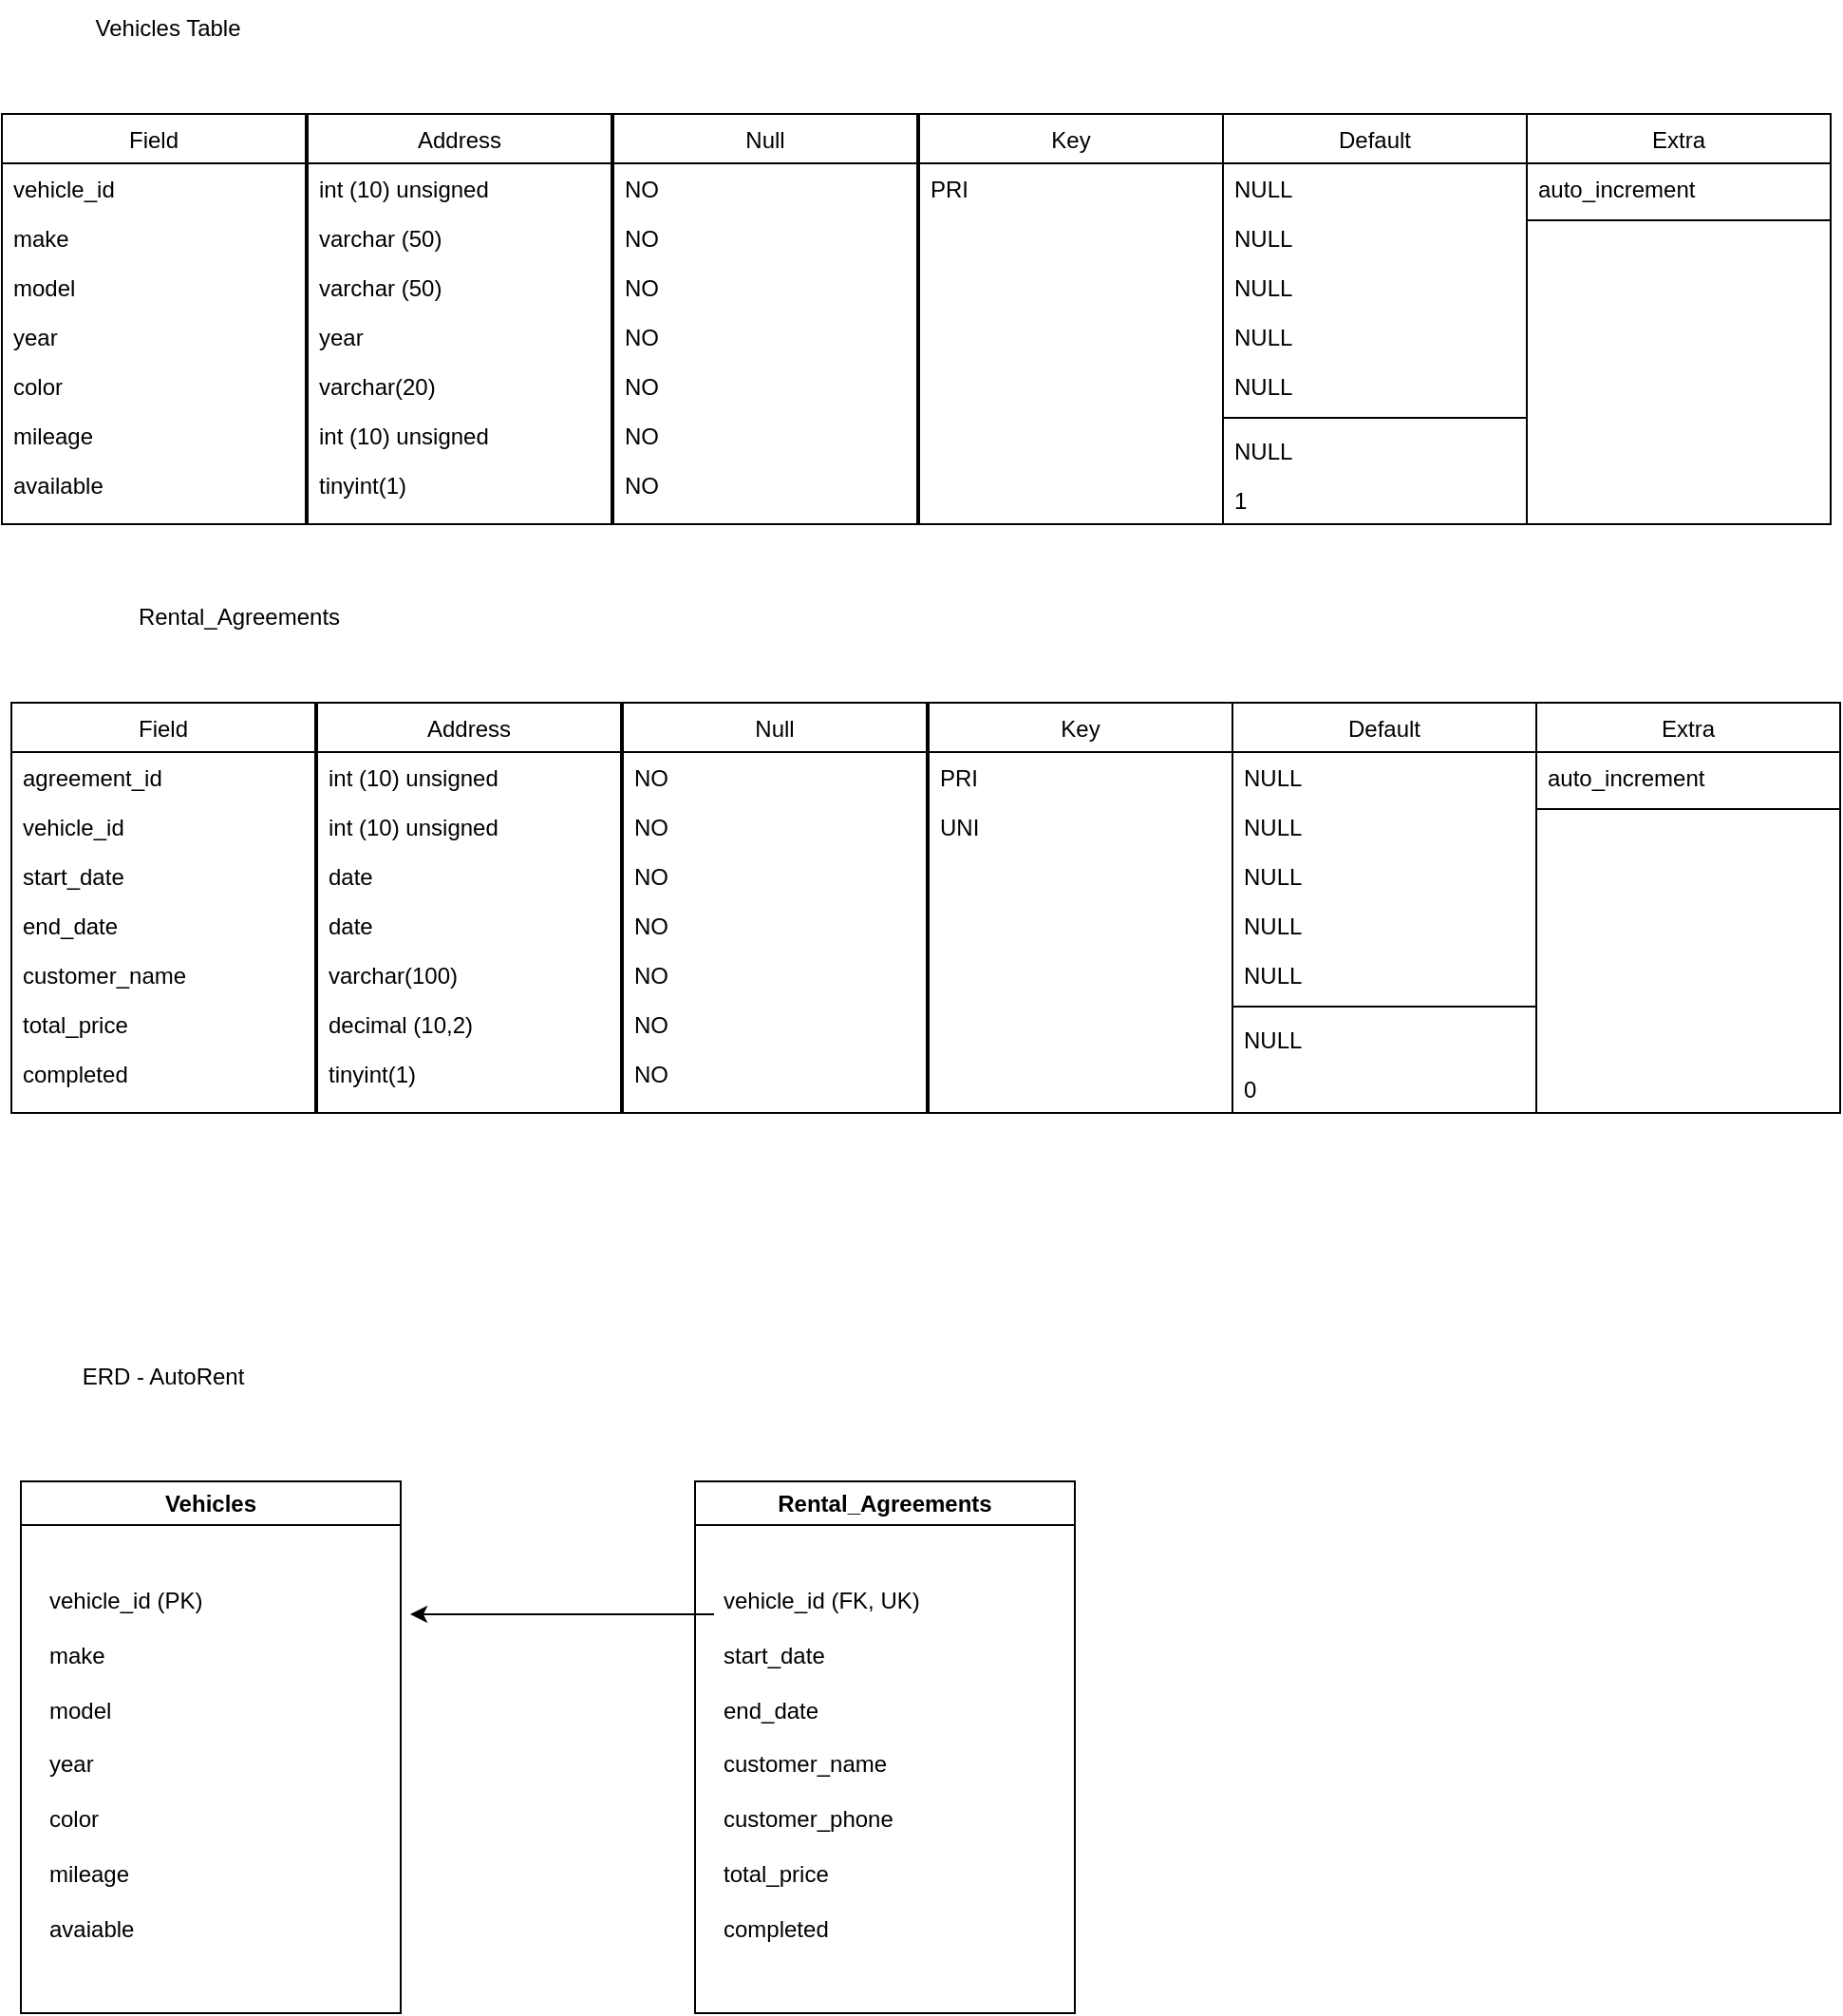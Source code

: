<mxfile version="24.5.4" type="github">
  <diagram id="C5RBs43oDa-KdzZeNtuy" name="Page-1">
    <mxGraphModel dx="660" dy="493" grid="1" gridSize="10" guides="1" tooltips="1" connect="1" arrows="1" fold="1" page="1" pageScale="1" pageWidth="827" pageHeight="1169" math="0" shadow="0">
      <root>
        <mxCell id="WIyWlLk6GJQsqaUBKTNV-0" />
        <mxCell id="WIyWlLk6GJQsqaUBKTNV-1" parent="WIyWlLk6GJQsqaUBKTNV-0" />
        <mxCell id="zkfFHV4jXpPFQw0GAbJ--17" value="Field" style="swimlane;fontStyle=0;align=center;verticalAlign=top;childLayout=stackLayout;horizontal=1;startSize=26;horizontalStack=0;resizeParent=1;resizeLast=0;collapsible=1;marginBottom=0;rounded=0;shadow=0;strokeWidth=1;" parent="WIyWlLk6GJQsqaUBKTNV-1" vertex="1">
          <mxGeometry x="45" y="120" width="160" height="216" as="geometry">
            <mxRectangle x="550" y="140" width="160" height="26" as="alternateBounds" />
          </mxGeometry>
        </mxCell>
        <mxCell id="zkfFHV4jXpPFQw0GAbJ--18" value="vehicle_id" style="text;align=left;verticalAlign=top;spacingLeft=4;spacingRight=4;overflow=hidden;rotatable=0;points=[[0,0.5],[1,0.5]];portConstraint=eastwest;" parent="zkfFHV4jXpPFQw0GAbJ--17" vertex="1">
          <mxGeometry y="26" width="160" height="26" as="geometry" />
        </mxCell>
        <mxCell id="zkfFHV4jXpPFQw0GAbJ--19" value="make" style="text;align=left;verticalAlign=top;spacingLeft=4;spacingRight=4;overflow=hidden;rotatable=0;points=[[0,0.5],[1,0.5]];portConstraint=eastwest;rounded=0;shadow=0;html=0;" parent="zkfFHV4jXpPFQw0GAbJ--17" vertex="1">
          <mxGeometry y="52" width="160" height="26" as="geometry" />
        </mxCell>
        <mxCell id="zkfFHV4jXpPFQw0GAbJ--20" value="model" style="text;align=left;verticalAlign=top;spacingLeft=4;spacingRight=4;overflow=hidden;rotatable=0;points=[[0,0.5],[1,0.5]];portConstraint=eastwest;rounded=0;shadow=0;html=0;" parent="zkfFHV4jXpPFQw0GAbJ--17" vertex="1">
          <mxGeometry y="78" width="160" height="26" as="geometry" />
        </mxCell>
        <mxCell id="zkfFHV4jXpPFQw0GAbJ--21" value="year" style="text;align=left;verticalAlign=top;spacingLeft=4;spacingRight=4;overflow=hidden;rotatable=0;points=[[0,0.5],[1,0.5]];portConstraint=eastwest;rounded=0;shadow=0;html=0;" parent="zkfFHV4jXpPFQw0GAbJ--17" vertex="1">
          <mxGeometry y="104" width="160" height="26" as="geometry" />
        </mxCell>
        <mxCell id="zkfFHV4jXpPFQw0GAbJ--22" value="color" style="text;align=left;verticalAlign=top;spacingLeft=4;spacingRight=4;overflow=hidden;rotatable=0;points=[[0,0.5],[1,0.5]];portConstraint=eastwest;rounded=0;shadow=0;html=0;" parent="zkfFHV4jXpPFQw0GAbJ--17" vertex="1">
          <mxGeometry y="130" width="160" height="26" as="geometry" />
        </mxCell>
        <mxCell id="zkfFHV4jXpPFQw0GAbJ--24" value="mileage" style="text;align=left;verticalAlign=top;spacingLeft=4;spacingRight=4;overflow=hidden;rotatable=0;points=[[0,0.5],[1,0.5]];portConstraint=eastwest;" parent="zkfFHV4jXpPFQw0GAbJ--17" vertex="1">
          <mxGeometry y="156" width="160" height="26" as="geometry" />
        </mxCell>
        <mxCell id="zkfFHV4jXpPFQw0GAbJ--25" value="available" style="text;align=left;verticalAlign=top;spacingLeft=4;spacingRight=4;overflow=hidden;rotatable=0;points=[[0,0.5],[1,0.5]];portConstraint=eastwest;" parent="zkfFHV4jXpPFQw0GAbJ--17" vertex="1">
          <mxGeometry y="182" width="160" height="26" as="geometry" />
        </mxCell>
        <mxCell id="qn1xUpSVRZ9ahcpuOPzZ-0" value="Address" style="swimlane;fontStyle=0;align=center;verticalAlign=top;childLayout=stackLayout;horizontal=1;startSize=26;horizontalStack=0;resizeParent=1;resizeLast=0;collapsible=1;marginBottom=0;rounded=0;shadow=0;strokeWidth=1;" vertex="1" parent="WIyWlLk6GJQsqaUBKTNV-1">
          <mxGeometry x="206" y="120" width="160" height="216" as="geometry">
            <mxRectangle x="550" y="140" width="160" height="26" as="alternateBounds" />
          </mxGeometry>
        </mxCell>
        <mxCell id="qn1xUpSVRZ9ahcpuOPzZ-1" value="int (10) unsigned" style="text;align=left;verticalAlign=top;spacingLeft=4;spacingRight=4;overflow=hidden;rotatable=0;points=[[0,0.5],[1,0.5]];portConstraint=eastwest;" vertex="1" parent="qn1xUpSVRZ9ahcpuOPzZ-0">
          <mxGeometry y="26" width="160" height="26" as="geometry" />
        </mxCell>
        <mxCell id="qn1xUpSVRZ9ahcpuOPzZ-2" value="varchar (50)" style="text;align=left;verticalAlign=top;spacingLeft=4;spacingRight=4;overflow=hidden;rotatable=0;points=[[0,0.5],[1,0.5]];portConstraint=eastwest;rounded=0;shadow=0;html=0;" vertex="1" parent="qn1xUpSVRZ9ahcpuOPzZ-0">
          <mxGeometry y="52" width="160" height="26" as="geometry" />
        </mxCell>
        <mxCell id="qn1xUpSVRZ9ahcpuOPzZ-3" value="varchar (50)" style="text;align=left;verticalAlign=top;spacingLeft=4;spacingRight=4;overflow=hidden;rotatable=0;points=[[0,0.5],[1,0.5]];portConstraint=eastwest;rounded=0;shadow=0;html=0;" vertex="1" parent="qn1xUpSVRZ9ahcpuOPzZ-0">
          <mxGeometry y="78" width="160" height="26" as="geometry" />
        </mxCell>
        <mxCell id="qn1xUpSVRZ9ahcpuOPzZ-4" value="year" style="text;align=left;verticalAlign=top;spacingLeft=4;spacingRight=4;overflow=hidden;rotatable=0;points=[[0,0.5],[1,0.5]];portConstraint=eastwest;rounded=0;shadow=0;html=0;" vertex="1" parent="qn1xUpSVRZ9ahcpuOPzZ-0">
          <mxGeometry y="104" width="160" height="26" as="geometry" />
        </mxCell>
        <mxCell id="qn1xUpSVRZ9ahcpuOPzZ-5" value="varchar(20)" style="text;align=left;verticalAlign=top;spacingLeft=4;spacingRight=4;overflow=hidden;rotatable=0;points=[[0,0.5],[1,0.5]];portConstraint=eastwest;rounded=0;shadow=0;html=0;" vertex="1" parent="qn1xUpSVRZ9ahcpuOPzZ-0">
          <mxGeometry y="130" width="160" height="26" as="geometry" />
        </mxCell>
        <mxCell id="qn1xUpSVRZ9ahcpuOPzZ-7" value="int (10) unsigned" style="text;align=left;verticalAlign=top;spacingLeft=4;spacingRight=4;overflow=hidden;rotatable=0;points=[[0,0.5],[1,0.5]];portConstraint=eastwest;" vertex="1" parent="qn1xUpSVRZ9ahcpuOPzZ-0">
          <mxGeometry y="156" width="160" height="26" as="geometry" />
        </mxCell>
        <mxCell id="qn1xUpSVRZ9ahcpuOPzZ-8" value="tinyint(1)" style="text;align=left;verticalAlign=top;spacingLeft=4;spacingRight=4;overflow=hidden;rotatable=0;points=[[0,0.5],[1,0.5]];portConstraint=eastwest;" vertex="1" parent="qn1xUpSVRZ9ahcpuOPzZ-0">
          <mxGeometry y="182" width="160" height="26" as="geometry" />
        </mxCell>
        <mxCell id="qn1xUpSVRZ9ahcpuOPzZ-9" value="Null" style="swimlane;fontStyle=0;align=center;verticalAlign=top;childLayout=stackLayout;horizontal=1;startSize=26;horizontalStack=0;resizeParent=1;resizeLast=0;collapsible=1;marginBottom=0;rounded=0;shadow=0;strokeWidth=1;" vertex="1" parent="WIyWlLk6GJQsqaUBKTNV-1">
          <mxGeometry x="367" y="120" width="160" height="216" as="geometry">
            <mxRectangle x="550" y="140" width="160" height="26" as="alternateBounds" />
          </mxGeometry>
        </mxCell>
        <mxCell id="qn1xUpSVRZ9ahcpuOPzZ-10" value="NO" style="text;align=left;verticalAlign=top;spacingLeft=4;spacingRight=4;overflow=hidden;rotatable=0;points=[[0,0.5],[1,0.5]];portConstraint=eastwest;" vertex="1" parent="qn1xUpSVRZ9ahcpuOPzZ-9">
          <mxGeometry y="26" width="160" height="26" as="geometry" />
        </mxCell>
        <mxCell id="qn1xUpSVRZ9ahcpuOPzZ-12" value="NO" style="text;align=left;verticalAlign=top;spacingLeft=4;spacingRight=4;overflow=hidden;rotatable=0;points=[[0,0.5],[1,0.5]];portConstraint=eastwest;rounded=0;shadow=0;html=0;" vertex="1" parent="qn1xUpSVRZ9ahcpuOPzZ-9">
          <mxGeometry y="52" width="160" height="26" as="geometry" />
        </mxCell>
        <mxCell id="qn1xUpSVRZ9ahcpuOPzZ-13" value="NO" style="text;align=left;verticalAlign=top;spacingLeft=4;spacingRight=4;overflow=hidden;rotatable=0;points=[[0,0.5],[1,0.5]];portConstraint=eastwest;rounded=0;shadow=0;html=0;" vertex="1" parent="qn1xUpSVRZ9ahcpuOPzZ-9">
          <mxGeometry y="78" width="160" height="26" as="geometry" />
        </mxCell>
        <mxCell id="qn1xUpSVRZ9ahcpuOPzZ-14" value="NO" style="text;align=left;verticalAlign=top;spacingLeft=4;spacingRight=4;overflow=hidden;rotatable=0;points=[[0,0.5],[1,0.5]];portConstraint=eastwest;rounded=0;shadow=0;html=0;" vertex="1" parent="qn1xUpSVRZ9ahcpuOPzZ-9">
          <mxGeometry y="104" width="160" height="26" as="geometry" />
        </mxCell>
        <mxCell id="qn1xUpSVRZ9ahcpuOPzZ-17" value="NO" style="text;align=left;verticalAlign=top;spacingLeft=4;spacingRight=4;overflow=hidden;rotatable=0;points=[[0,0.5],[1,0.5]];portConstraint=eastwest;" vertex="1" parent="qn1xUpSVRZ9ahcpuOPzZ-9">
          <mxGeometry y="130" width="160" height="26" as="geometry" />
        </mxCell>
        <mxCell id="qn1xUpSVRZ9ahcpuOPzZ-16" value="NO" style="text;align=left;verticalAlign=top;spacingLeft=4;spacingRight=4;overflow=hidden;rotatable=0;points=[[0,0.5],[1,0.5]];portConstraint=eastwest;" vertex="1" parent="qn1xUpSVRZ9ahcpuOPzZ-9">
          <mxGeometry y="156" width="160" height="26" as="geometry" />
        </mxCell>
        <mxCell id="qn1xUpSVRZ9ahcpuOPzZ-46" value="NO" style="text;align=left;verticalAlign=top;spacingLeft=4;spacingRight=4;overflow=hidden;rotatable=0;points=[[0,0.5],[1,0.5]];portConstraint=eastwest;" vertex="1" parent="qn1xUpSVRZ9ahcpuOPzZ-9">
          <mxGeometry y="182" width="160" height="26" as="geometry" />
        </mxCell>
        <mxCell id="qn1xUpSVRZ9ahcpuOPzZ-18" value="Key" style="swimlane;fontStyle=0;align=center;verticalAlign=top;childLayout=stackLayout;horizontal=1;startSize=26;horizontalStack=0;resizeParent=1;resizeLast=0;collapsible=1;marginBottom=0;rounded=0;shadow=0;strokeWidth=1;" vertex="1" parent="WIyWlLk6GJQsqaUBKTNV-1">
          <mxGeometry x="528" y="120" width="160" height="216" as="geometry">
            <mxRectangle x="550" y="140" width="160" height="26" as="alternateBounds" />
          </mxGeometry>
        </mxCell>
        <mxCell id="qn1xUpSVRZ9ahcpuOPzZ-19" value="PRI" style="text;align=left;verticalAlign=top;spacingLeft=4;spacingRight=4;overflow=hidden;rotatable=0;points=[[0,0.5],[1,0.5]];portConstraint=eastwest;" vertex="1" parent="qn1xUpSVRZ9ahcpuOPzZ-18">
          <mxGeometry y="26" width="160" height="26" as="geometry" />
        </mxCell>
        <mxCell id="qn1xUpSVRZ9ahcpuOPzZ-27" value="Default" style="swimlane;fontStyle=0;align=center;verticalAlign=top;childLayout=stackLayout;horizontal=1;startSize=26;horizontalStack=0;resizeParent=1;resizeLast=0;collapsible=1;marginBottom=0;rounded=0;shadow=0;strokeWidth=1;" vertex="1" parent="WIyWlLk6GJQsqaUBKTNV-1">
          <mxGeometry x="688" y="120" width="160" height="216" as="geometry">
            <mxRectangle x="550" y="140" width="160" height="26" as="alternateBounds" />
          </mxGeometry>
        </mxCell>
        <mxCell id="qn1xUpSVRZ9ahcpuOPzZ-28" value="NULL" style="text;align=left;verticalAlign=top;spacingLeft=4;spacingRight=4;overflow=hidden;rotatable=0;points=[[0,0.5],[1,0.5]];portConstraint=eastwest;" vertex="1" parent="qn1xUpSVRZ9ahcpuOPzZ-27">
          <mxGeometry y="26" width="160" height="26" as="geometry" />
        </mxCell>
        <mxCell id="qn1xUpSVRZ9ahcpuOPzZ-29" value="NULL" style="text;align=left;verticalAlign=top;spacingLeft=4;spacingRight=4;overflow=hidden;rotatable=0;points=[[0,0.5],[1,0.5]];portConstraint=eastwest;rounded=0;shadow=0;html=0;" vertex="1" parent="qn1xUpSVRZ9ahcpuOPzZ-27">
          <mxGeometry y="52" width="160" height="26" as="geometry" />
        </mxCell>
        <mxCell id="qn1xUpSVRZ9ahcpuOPzZ-30" value="NULL" style="text;align=left;verticalAlign=top;spacingLeft=4;spacingRight=4;overflow=hidden;rotatable=0;points=[[0,0.5],[1,0.5]];portConstraint=eastwest;rounded=0;shadow=0;html=0;" vertex="1" parent="qn1xUpSVRZ9ahcpuOPzZ-27">
          <mxGeometry y="78" width="160" height="26" as="geometry" />
        </mxCell>
        <mxCell id="qn1xUpSVRZ9ahcpuOPzZ-31" value="NULL" style="text;align=left;verticalAlign=top;spacingLeft=4;spacingRight=4;overflow=hidden;rotatable=0;points=[[0,0.5],[1,0.5]];portConstraint=eastwest;rounded=0;shadow=0;html=0;" vertex="1" parent="qn1xUpSVRZ9ahcpuOPzZ-27">
          <mxGeometry y="104" width="160" height="26" as="geometry" />
        </mxCell>
        <mxCell id="qn1xUpSVRZ9ahcpuOPzZ-32" value="NULL" style="text;align=left;verticalAlign=top;spacingLeft=4;spacingRight=4;overflow=hidden;rotatable=0;points=[[0,0.5],[1,0.5]];portConstraint=eastwest;rounded=0;shadow=0;html=0;" vertex="1" parent="qn1xUpSVRZ9ahcpuOPzZ-27">
          <mxGeometry y="130" width="160" height="26" as="geometry" />
        </mxCell>
        <mxCell id="qn1xUpSVRZ9ahcpuOPzZ-33" value="" style="line;html=1;strokeWidth=1;align=left;verticalAlign=middle;spacingTop=-1;spacingLeft=3;spacingRight=3;rotatable=0;labelPosition=right;points=[];portConstraint=eastwest;" vertex="1" parent="qn1xUpSVRZ9ahcpuOPzZ-27">
          <mxGeometry y="156" width="160" height="8" as="geometry" />
        </mxCell>
        <mxCell id="qn1xUpSVRZ9ahcpuOPzZ-34" value="NULL" style="text;align=left;verticalAlign=top;spacingLeft=4;spacingRight=4;overflow=hidden;rotatable=0;points=[[0,0.5],[1,0.5]];portConstraint=eastwest;" vertex="1" parent="qn1xUpSVRZ9ahcpuOPzZ-27">
          <mxGeometry y="164" width="160" height="26" as="geometry" />
        </mxCell>
        <mxCell id="qn1xUpSVRZ9ahcpuOPzZ-35" value="1" style="text;align=left;verticalAlign=top;spacingLeft=4;spacingRight=4;overflow=hidden;rotatable=0;points=[[0,0.5],[1,0.5]];portConstraint=eastwest;" vertex="1" parent="qn1xUpSVRZ9ahcpuOPzZ-27">
          <mxGeometry y="190" width="160" height="26" as="geometry" />
        </mxCell>
        <mxCell id="qn1xUpSVRZ9ahcpuOPzZ-36" value="Extra" style="swimlane;fontStyle=0;align=center;verticalAlign=top;childLayout=stackLayout;horizontal=1;startSize=26;horizontalStack=0;resizeParent=1;resizeLast=0;collapsible=1;marginBottom=0;rounded=0;shadow=0;strokeWidth=1;" vertex="1" parent="WIyWlLk6GJQsqaUBKTNV-1">
          <mxGeometry x="848" y="120" width="160" height="216" as="geometry">
            <mxRectangle x="550" y="140" width="160" height="26" as="alternateBounds" />
          </mxGeometry>
        </mxCell>
        <mxCell id="qn1xUpSVRZ9ahcpuOPzZ-37" value="auto_increment" style="text;align=left;verticalAlign=top;spacingLeft=4;spacingRight=4;overflow=hidden;rotatable=0;points=[[0,0.5],[1,0.5]];portConstraint=eastwest;" vertex="1" parent="qn1xUpSVRZ9ahcpuOPzZ-36">
          <mxGeometry y="26" width="160" height="26" as="geometry" />
        </mxCell>
        <mxCell id="qn1xUpSVRZ9ahcpuOPzZ-42" value="" style="line;html=1;strokeWidth=1;align=left;verticalAlign=middle;spacingTop=-1;spacingLeft=3;spacingRight=3;rotatable=0;labelPosition=right;points=[];portConstraint=eastwest;" vertex="1" parent="qn1xUpSVRZ9ahcpuOPzZ-36">
          <mxGeometry y="52" width="160" height="8" as="geometry" />
        </mxCell>
        <mxCell id="qn1xUpSVRZ9ahcpuOPzZ-47" value="Vehicles Table" style="text;html=1;align=center;verticalAlign=middle;whiteSpace=wrap;rounded=0;" vertex="1" parent="WIyWlLk6GJQsqaUBKTNV-1">
          <mxGeometry x="45" y="60" width="175" height="30" as="geometry" />
        </mxCell>
        <mxCell id="qn1xUpSVRZ9ahcpuOPzZ-48" value="Rental_Agreements" style="text;html=1;align=center;verticalAlign=middle;whiteSpace=wrap;rounded=0;" vertex="1" parent="WIyWlLk6GJQsqaUBKTNV-1">
          <mxGeometry x="50" y="370" width="240" height="30" as="geometry" />
        </mxCell>
        <mxCell id="qn1xUpSVRZ9ahcpuOPzZ-49" value="Field" style="swimlane;fontStyle=0;align=center;verticalAlign=top;childLayout=stackLayout;horizontal=1;startSize=26;horizontalStack=0;resizeParent=1;resizeLast=0;collapsible=1;marginBottom=0;rounded=0;shadow=0;strokeWidth=1;" vertex="1" parent="WIyWlLk6GJQsqaUBKTNV-1">
          <mxGeometry x="50" y="430" width="160" height="216" as="geometry">
            <mxRectangle x="550" y="140" width="160" height="26" as="alternateBounds" />
          </mxGeometry>
        </mxCell>
        <mxCell id="qn1xUpSVRZ9ahcpuOPzZ-50" value="agreement_id" style="text;align=left;verticalAlign=top;spacingLeft=4;spacingRight=4;overflow=hidden;rotatable=0;points=[[0,0.5],[1,0.5]];portConstraint=eastwest;" vertex="1" parent="qn1xUpSVRZ9ahcpuOPzZ-49">
          <mxGeometry y="26" width="160" height="26" as="geometry" />
        </mxCell>
        <mxCell id="qn1xUpSVRZ9ahcpuOPzZ-51" value="vehicle_id" style="text;align=left;verticalAlign=top;spacingLeft=4;spacingRight=4;overflow=hidden;rotatable=0;points=[[0,0.5],[1,0.5]];portConstraint=eastwest;rounded=0;shadow=0;html=0;" vertex="1" parent="qn1xUpSVRZ9ahcpuOPzZ-49">
          <mxGeometry y="52" width="160" height="26" as="geometry" />
        </mxCell>
        <mxCell id="qn1xUpSVRZ9ahcpuOPzZ-52" value="start_date" style="text;align=left;verticalAlign=top;spacingLeft=4;spacingRight=4;overflow=hidden;rotatable=0;points=[[0,0.5],[1,0.5]];portConstraint=eastwest;rounded=0;shadow=0;html=0;" vertex="1" parent="qn1xUpSVRZ9ahcpuOPzZ-49">
          <mxGeometry y="78" width="160" height="26" as="geometry" />
        </mxCell>
        <mxCell id="qn1xUpSVRZ9ahcpuOPzZ-53" value="end_date" style="text;align=left;verticalAlign=top;spacingLeft=4;spacingRight=4;overflow=hidden;rotatable=0;points=[[0,0.5],[1,0.5]];portConstraint=eastwest;rounded=0;shadow=0;html=0;" vertex="1" parent="qn1xUpSVRZ9ahcpuOPzZ-49">
          <mxGeometry y="104" width="160" height="26" as="geometry" />
        </mxCell>
        <mxCell id="qn1xUpSVRZ9ahcpuOPzZ-54" value="customer_name" style="text;align=left;verticalAlign=top;spacingLeft=4;spacingRight=4;overflow=hidden;rotatable=0;points=[[0,0.5],[1,0.5]];portConstraint=eastwest;rounded=0;shadow=0;html=0;" vertex="1" parent="qn1xUpSVRZ9ahcpuOPzZ-49">
          <mxGeometry y="130" width="160" height="26" as="geometry" />
        </mxCell>
        <mxCell id="qn1xUpSVRZ9ahcpuOPzZ-56" value="total_price" style="text;align=left;verticalAlign=top;spacingLeft=4;spacingRight=4;overflow=hidden;rotatable=0;points=[[0,0.5],[1,0.5]];portConstraint=eastwest;" vertex="1" parent="qn1xUpSVRZ9ahcpuOPzZ-49">
          <mxGeometry y="156" width="160" height="26" as="geometry" />
        </mxCell>
        <mxCell id="qn1xUpSVRZ9ahcpuOPzZ-57" value="completed" style="text;align=left;verticalAlign=top;spacingLeft=4;spacingRight=4;overflow=hidden;rotatable=0;points=[[0,0.5],[1,0.5]];portConstraint=eastwest;" vertex="1" parent="qn1xUpSVRZ9ahcpuOPzZ-49">
          <mxGeometry y="182" width="160" height="26" as="geometry" />
        </mxCell>
        <mxCell id="qn1xUpSVRZ9ahcpuOPzZ-58" value="Address" style="swimlane;fontStyle=0;align=center;verticalAlign=top;childLayout=stackLayout;horizontal=1;startSize=26;horizontalStack=0;resizeParent=1;resizeLast=0;collapsible=1;marginBottom=0;rounded=0;shadow=0;strokeWidth=1;" vertex="1" parent="WIyWlLk6GJQsqaUBKTNV-1">
          <mxGeometry x="211" y="430" width="160" height="216" as="geometry">
            <mxRectangle x="550" y="140" width="160" height="26" as="alternateBounds" />
          </mxGeometry>
        </mxCell>
        <mxCell id="qn1xUpSVRZ9ahcpuOPzZ-59" value="int (10) unsigned" style="text;align=left;verticalAlign=top;spacingLeft=4;spacingRight=4;overflow=hidden;rotatable=0;points=[[0,0.5],[1,0.5]];portConstraint=eastwest;" vertex="1" parent="qn1xUpSVRZ9ahcpuOPzZ-58">
          <mxGeometry y="26" width="160" height="26" as="geometry" />
        </mxCell>
        <mxCell id="qn1xUpSVRZ9ahcpuOPzZ-60" value="int (10) unsigned" style="text;align=left;verticalAlign=top;spacingLeft=4;spacingRight=4;overflow=hidden;rotatable=0;points=[[0,0.5],[1,0.5]];portConstraint=eastwest;rounded=0;shadow=0;html=0;" vertex="1" parent="qn1xUpSVRZ9ahcpuOPzZ-58">
          <mxGeometry y="52" width="160" height="26" as="geometry" />
        </mxCell>
        <mxCell id="qn1xUpSVRZ9ahcpuOPzZ-61" value="date" style="text;align=left;verticalAlign=top;spacingLeft=4;spacingRight=4;overflow=hidden;rotatable=0;points=[[0,0.5],[1,0.5]];portConstraint=eastwest;rounded=0;shadow=0;html=0;" vertex="1" parent="qn1xUpSVRZ9ahcpuOPzZ-58">
          <mxGeometry y="78" width="160" height="26" as="geometry" />
        </mxCell>
        <mxCell id="qn1xUpSVRZ9ahcpuOPzZ-62" value="date" style="text;align=left;verticalAlign=top;spacingLeft=4;spacingRight=4;overflow=hidden;rotatable=0;points=[[0,0.5],[1,0.5]];portConstraint=eastwest;rounded=0;shadow=0;html=0;" vertex="1" parent="qn1xUpSVRZ9ahcpuOPzZ-58">
          <mxGeometry y="104" width="160" height="26" as="geometry" />
        </mxCell>
        <mxCell id="qn1xUpSVRZ9ahcpuOPzZ-63" value="varchar(100)" style="text;align=left;verticalAlign=top;spacingLeft=4;spacingRight=4;overflow=hidden;rotatable=0;points=[[0,0.5],[1,0.5]];portConstraint=eastwest;rounded=0;shadow=0;html=0;" vertex="1" parent="qn1xUpSVRZ9ahcpuOPzZ-58">
          <mxGeometry y="130" width="160" height="26" as="geometry" />
        </mxCell>
        <mxCell id="qn1xUpSVRZ9ahcpuOPzZ-65" value="decimal (10,2)" style="text;align=left;verticalAlign=top;spacingLeft=4;spacingRight=4;overflow=hidden;rotatable=0;points=[[0,0.5],[1,0.5]];portConstraint=eastwest;" vertex="1" parent="qn1xUpSVRZ9ahcpuOPzZ-58">
          <mxGeometry y="156" width="160" height="26" as="geometry" />
        </mxCell>
        <mxCell id="qn1xUpSVRZ9ahcpuOPzZ-66" value="tinyint(1)" style="text;align=left;verticalAlign=top;spacingLeft=4;spacingRight=4;overflow=hidden;rotatable=0;points=[[0,0.5],[1,0.5]];portConstraint=eastwest;" vertex="1" parent="qn1xUpSVRZ9ahcpuOPzZ-58">
          <mxGeometry y="182" width="160" height="26" as="geometry" />
        </mxCell>
        <mxCell id="qn1xUpSVRZ9ahcpuOPzZ-67" value="Null" style="swimlane;fontStyle=0;align=center;verticalAlign=top;childLayout=stackLayout;horizontal=1;startSize=26;horizontalStack=0;resizeParent=1;resizeLast=0;collapsible=1;marginBottom=0;rounded=0;shadow=0;strokeWidth=1;" vertex="1" parent="WIyWlLk6GJQsqaUBKTNV-1">
          <mxGeometry x="372" y="430" width="160" height="216" as="geometry">
            <mxRectangle x="550" y="140" width="160" height="26" as="alternateBounds" />
          </mxGeometry>
        </mxCell>
        <mxCell id="qn1xUpSVRZ9ahcpuOPzZ-68" value="NO" style="text;align=left;verticalAlign=top;spacingLeft=4;spacingRight=4;overflow=hidden;rotatable=0;points=[[0,0.5],[1,0.5]];portConstraint=eastwest;" vertex="1" parent="qn1xUpSVRZ9ahcpuOPzZ-67">
          <mxGeometry y="26" width="160" height="26" as="geometry" />
        </mxCell>
        <mxCell id="qn1xUpSVRZ9ahcpuOPzZ-69" value="NO" style="text;align=left;verticalAlign=top;spacingLeft=4;spacingRight=4;overflow=hidden;rotatable=0;points=[[0,0.5],[1,0.5]];portConstraint=eastwest;rounded=0;shadow=0;html=0;" vertex="1" parent="qn1xUpSVRZ9ahcpuOPzZ-67">
          <mxGeometry y="52" width="160" height="26" as="geometry" />
        </mxCell>
        <mxCell id="qn1xUpSVRZ9ahcpuOPzZ-70" value="NO" style="text;align=left;verticalAlign=top;spacingLeft=4;spacingRight=4;overflow=hidden;rotatable=0;points=[[0,0.5],[1,0.5]];portConstraint=eastwest;rounded=0;shadow=0;html=0;" vertex="1" parent="qn1xUpSVRZ9ahcpuOPzZ-67">
          <mxGeometry y="78" width="160" height="26" as="geometry" />
        </mxCell>
        <mxCell id="qn1xUpSVRZ9ahcpuOPzZ-71" value="NO" style="text;align=left;verticalAlign=top;spacingLeft=4;spacingRight=4;overflow=hidden;rotatable=0;points=[[0,0.5],[1,0.5]];portConstraint=eastwest;rounded=0;shadow=0;html=0;" vertex="1" parent="qn1xUpSVRZ9ahcpuOPzZ-67">
          <mxGeometry y="104" width="160" height="26" as="geometry" />
        </mxCell>
        <mxCell id="qn1xUpSVRZ9ahcpuOPzZ-73" value="NO" style="text;align=left;verticalAlign=top;spacingLeft=4;spacingRight=4;overflow=hidden;rotatable=0;points=[[0,0.5],[1,0.5]];portConstraint=eastwest;" vertex="1" parent="qn1xUpSVRZ9ahcpuOPzZ-67">
          <mxGeometry y="130" width="160" height="26" as="geometry" />
        </mxCell>
        <mxCell id="qn1xUpSVRZ9ahcpuOPzZ-74" value="NO" style="text;align=left;verticalAlign=top;spacingLeft=4;spacingRight=4;overflow=hidden;rotatable=0;points=[[0,0.5],[1,0.5]];portConstraint=eastwest;" vertex="1" parent="qn1xUpSVRZ9ahcpuOPzZ-67">
          <mxGeometry y="156" width="160" height="26" as="geometry" />
        </mxCell>
        <mxCell id="qn1xUpSVRZ9ahcpuOPzZ-75" value="NO" style="text;align=left;verticalAlign=top;spacingLeft=4;spacingRight=4;overflow=hidden;rotatable=0;points=[[0,0.5],[1,0.5]];portConstraint=eastwest;" vertex="1" parent="qn1xUpSVRZ9ahcpuOPzZ-67">
          <mxGeometry y="182" width="160" height="26" as="geometry" />
        </mxCell>
        <mxCell id="qn1xUpSVRZ9ahcpuOPzZ-76" value="Key" style="swimlane;fontStyle=0;align=center;verticalAlign=top;childLayout=stackLayout;horizontal=1;startSize=26;horizontalStack=0;resizeParent=1;resizeLast=0;collapsible=1;marginBottom=0;rounded=0;shadow=0;strokeWidth=1;" vertex="1" parent="WIyWlLk6GJQsqaUBKTNV-1">
          <mxGeometry x="533" y="430" width="160" height="216" as="geometry">
            <mxRectangle x="550" y="140" width="160" height="26" as="alternateBounds" />
          </mxGeometry>
        </mxCell>
        <mxCell id="qn1xUpSVRZ9ahcpuOPzZ-77" value="PRI" style="text;align=left;verticalAlign=top;spacingLeft=4;spacingRight=4;overflow=hidden;rotatable=0;points=[[0,0.5],[1,0.5]];portConstraint=eastwest;" vertex="1" parent="qn1xUpSVRZ9ahcpuOPzZ-76">
          <mxGeometry y="26" width="160" height="26" as="geometry" />
        </mxCell>
        <mxCell id="qn1xUpSVRZ9ahcpuOPzZ-91" value="UNI" style="text;align=left;verticalAlign=top;spacingLeft=4;spacingRight=4;overflow=hidden;rotatable=0;points=[[0,0.5],[1,0.5]];portConstraint=eastwest;" vertex="1" parent="qn1xUpSVRZ9ahcpuOPzZ-76">
          <mxGeometry y="52" width="160" height="26" as="geometry" />
        </mxCell>
        <mxCell id="qn1xUpSVRZ9ahcpuOPzZ-79" value="Default" style="swimlane;fontStyle=0;align=center;verticalAlign=top;childLayout=stackLayout;horizontal=1;startSize=26;horizontalStack=0;resizeParent=1;resizeLast=0;collapsible=1;marginBottom=0;rounded=0;shadow=0;strokeWidth=1;" vertex="1" parent="WIyWlLk6GJQsqaUBKTNV-1">
          <mxGeometry x="693" y="430" width="160" height="216" as="geometry">
            <mxRectangle x="550" y="140" width="160" height="26" as="alternateBounds" />
          </mxGeometry>
        </mxCell>
        <mxCell id="qn1xUpSVRZ9ahcpuOPzZ-80" value="NULL" style="text;align=left;verticalAlign=top;spacingLeft=4;spacingRight=4;overflow=hidden;rotatable=0;points=[[0,0.5],[1,0.5]];portConstraint=eastwest;" vertex="1" parent="qn1xUpSVRZ9ahcpuOPzZ-79">
          <mxGeometry y="26" width="160" height="26" as="geometry" />
        </mxCell>
        <mxCell id="qn1xUpSVRZ9ahcpuOPzZ-81" value="NULL" style="text;align=left;verticalAlign=top;spacingLeft=4;spacingRight=4;overflow=hidden;rotatable=0;points=[[0,0.5],[1,0.5]];portConstraint=eastwest;rounded=0;shadow=0;html=0;" vertex="1" parent="qn1xUpSVRZ9ahcpuOPzZ-79">
          <mxGeometry y="52" width="160" height="26" as="geometry" />
        </mxCell>
        <mxCell id="qn1xUpSVRZ9ahcpuOPzZ-82" value="NULL" style="text;align=left;verticalAlign=top;spacingLeft=4;spacingRight=4;overflow=hidden;rotatable=0;points=[[0,0.5],[1,0.5]];portConstraint=eastwest;rounded=0;shadow=0;html=0;" vertex="1" parent="qn1xUpSVRZ9ahcpuOPzZ-79">
          <mxGeometry y="78" width="160" height="26" as="geometry" />
        </mxCell>
        <mxCell id="qn1xUpSVRZ9ahcpuOPzZ-83" value="NULL" style="text;align=left;verticalAlign=top;spacingLeft=4;spacingRight=4;overflow=hidden;rotatable=0;points=[[0,0.5],[1,0.5]];portConstraint=eastwest;rounded=0;shadow=0;html=0;" vertex="1" parent="qn1xUpSVRZ9ahcpuOPzZ-79">
          <mxGeometry y="104" width="160" height="26" as="geometry" />
        </mxCell>
        <mxCell id="qn1xUpSVRZ9ahcpuOPzZ-84" value="NULL" style="text;align=left;verticalAlign=top;spacingLeft=4;spacingRight=4;overflow=hidden;rotatable=0;points=[[0,0.5],[1,0.5]];portConstraint=eastwest;rounded=0;shadow=0;html=0;" vertex="1" parent="qn1xUpSVRZ9ahcpuOPzZ-79">
          <mxGeometry y="130" width="160" height="26" as="geometry" />
        </mxCell>
        <mxCell id="qn1xUpSVRZ9ahcpuOPzZ-85" value="" style="line;html=1;strokeWidth=1;align=left;verticalAlign=middle;spacingTop=-1;spacingLeft=3;spacingRight=3;rotatable=0;labelPosition=right;points=[];portConstraint=eastwest;" vertex="1" parent="qn1xUpSVRZ9ahcpuOPzZ-79">
          <mxGeometry y="156" width="160" height="8" as="geometry" />
        </mxCell>
        <mxCell id="qn1xUpSVRZ9ahcpuOPzZ-86" value="NULL" style="text;align=left;verticalAlign=top;spacingLeft=4;spacingRight=4;overflow=hidden;rotatable=0;points=[[0,0.5],[1,0.5]];portConstraint=eastwest;" vertex="1" parent="qn1xUpSVRZ9ahcpuOPzZ-79">
          <mxGeometry y="164" width="160" height="26" as="geometry" />
        </mxCell>
        <mxCell id="qn1xUpSVRZ9ahcpuOPzZ-87" value="0" style="text;align=left;verticalAlign=top;spacingLeft=4;spacingRight=4;overflow=hidden;rotatable=0;points=[[0,0.5],[1,0.5]];portConstraint=eastwest;" vertex="1" parent="qn1xUpSVRZ9ahcpuOPzZ-79">
          <mxGeometry y="190" width="160" height="26" as="geometry" />
        </mxCell>
        <mxCell id="qn1xUpSVRZ9ahcpuOPzZ-88" value="Extra" style="swimlane;fontStyle=0;align=center;verticalAlign=top;childLayout=stackLayout;horizontal=1;startSize=26;horizontalStack=0;resizeParent=1;resizeLast=0;collapsible=1;marginBottom=0;rounded=0;shadow=0;strokeWidth=1;" vertex="1" parent="WIyWlLk6GJQsqaUBKTNV-1">
          <mxGeometry x="853" y="430" width="160" height="216" as="geometry">
            <mxRectangle x="550" y="140" width="160" height="26" as="alternateBounds" />
          </mxGeometry>
        </mxCell>
        <mxCell id="qn1xUpSVRZ9ahcpuOPzZ-89" value="auto_increment" style="text;align=left;verticalAlign=top;spacingLeft=4;spacingRight=4;overflow=hidden;rotatable=0;points=[[0,0.5],[1,0.5]];portConstraint=eastwest;" vertex="1" parent="qn1xUpSVRZ9ahcpuOPzZ-88">
          <mxGeometry y="26" width="160" height="26" as="geometry" />
        </mxCell>
        <mxCell id="qn1xUpSVRZ9ahcpuOPzZ-90" value="" style="line;html=1;strokeWidth=1;align=left;verticalAlign=middle;spacingTop=-1;spacingLeft=3;spacingRight=3;rotatable=0;labelPosition=right;points=[];portConstraint=eastwest;" vertex="1" parent="qn1xUpSVRZ9ahcpuOPzZ-88">
          <mxGeometry y="52" width="160" height="8" as="geometry" />
        </mxCell>
        <mxCell id="qn1xUpSVRZ9ahcpuOPzZ-92" value="Vehicles" style="swimlane;whiteSpace=wrap;html=1;" vertex="1" parent="WIyWlLk6GJQsqaUBKTNV-1">
          <mxGeometry x="55" y="840" width="200" height="280" as="geometry" />
        </mxCell>
        <mxCell id="qn1xUpSVRZ9ahcpuOPzZ-95" value="vehicle_id (PK)&lt;div&gt;&lt;br&gt;&lt;/div&gt;&lt;div&gt;make&lt;/div&gt;&lt;div&gt;&lt;br&gt;&lt;/div&gt;&lt;div&gt;model&lt;/div&gt;&lt;div&gt;&lt;br&gt;&lt;/div&gt;&lt;div&gt;year&lt;/div&gt;&lt;div&gt;&lt;br&gt;&lt;/div&gt;&lt;div&gt;color&lt;/div&gt;&lt;div&gt;&lt;br&gt;&lt;/div&gt;&lt;div&gt;mileage&lt;/div&gt;&lt;div&gt;&lt;br&gt;&lt;/div&gt;&lt;div&gt;avaiable&lt;/div&gt;" style="text;html=1;align=left;verticalAlign=middle;whiteSpace=wrap;rounded=0;" vertex="1" parent="qn1xUpSVRZ9ahcpuOPzZ-92">
          <mxGeometry x="13" y="134" width="180" height="30" as="geometry" />
        </mxCell>
        <mxCell id="qn1xUpSVRZ9ahcpuOPzZ-93" value="ERD - AutoRent" style="text;html=1;align=center;verticalAlign=middle;whiteSpace=wrap;rounded=0;" vertex="1" parent="WIyWlLk6GJQsqaUBKTNV-1">
          <mxGeometry x="55" y="770" width="150" height="30" as="geometry" />
        </mxCell>
        <mxCell id="qn1xUpSVRZ9ahcpuOPzZ-96" value="Rental_Agreements" style="swimlane;whiteSpace=wrap;html=1;" vertex="1" parent="WIyWlLk6GJQsqaUBKTNV-1">
          <mxGeometry x="410" y="840" width="200" height="280" as="geometry" />
        </mxCell>
        <mxCell id="qn1xUpSVRZ9ahcpuOPzZ-97" value="vehicle_id (FK, UK)&lt;div&gt;&lt;br&gt;&lt;/div&gt;&lt;div&gt;start_date&lt;/div&gt;&lt;div&gt;&lt;br&gt;&lt;/div&gt;&lt;div&gt;end_date&lt;/div&gt;&lt;div&gt;&lt;br&gt;&lt;/div&gt;&lt;div&gt;customer_name&lt;/div&gt;&lt;div&gt;&lt;br&gt;&lt;/div&gt;&lt;div&gt;customer_phone&lt;/div&gt;&lt;div&gt;&lt;br&gt;&lt;/div&gt;&lt;div&gt;total_price&lt;/div&gt;&lt;div&gt;&lt;br&gt;&lt;/div&gt;&lt;div&gt;completed&lt;/div&gt;" style="text;html=1;align=left;verticalAlign=middle;whiteSpace=wrap;rounded=0;" vertex="1" parent="qn1xUpSVRZ9ahcpuOPzZ-96">
          <mxGeometry x="13" y="134" width="180" height="30" as="geometry" />
        </mxCell>
        <mxCell id="qn1xUpSVRZ9ahcpuOPzZ-98" value="" style="endArrow=classic;html=1;rounded=0;" edge="1" parent="WIyWlLk6GJQsqaUBKTNV-1">
          <mxGeometry width="50" height="50" relative="1" as="geometry">
            <mxPoint x="420" y="910" as="sourcePoint" />
            <mxPoint x="260" y="910" as="targetPoint" />
          </mxGeometry>
        </mxCell>
      </root>
    </mxGraphModel>
  </diagram>
</mxfile>
